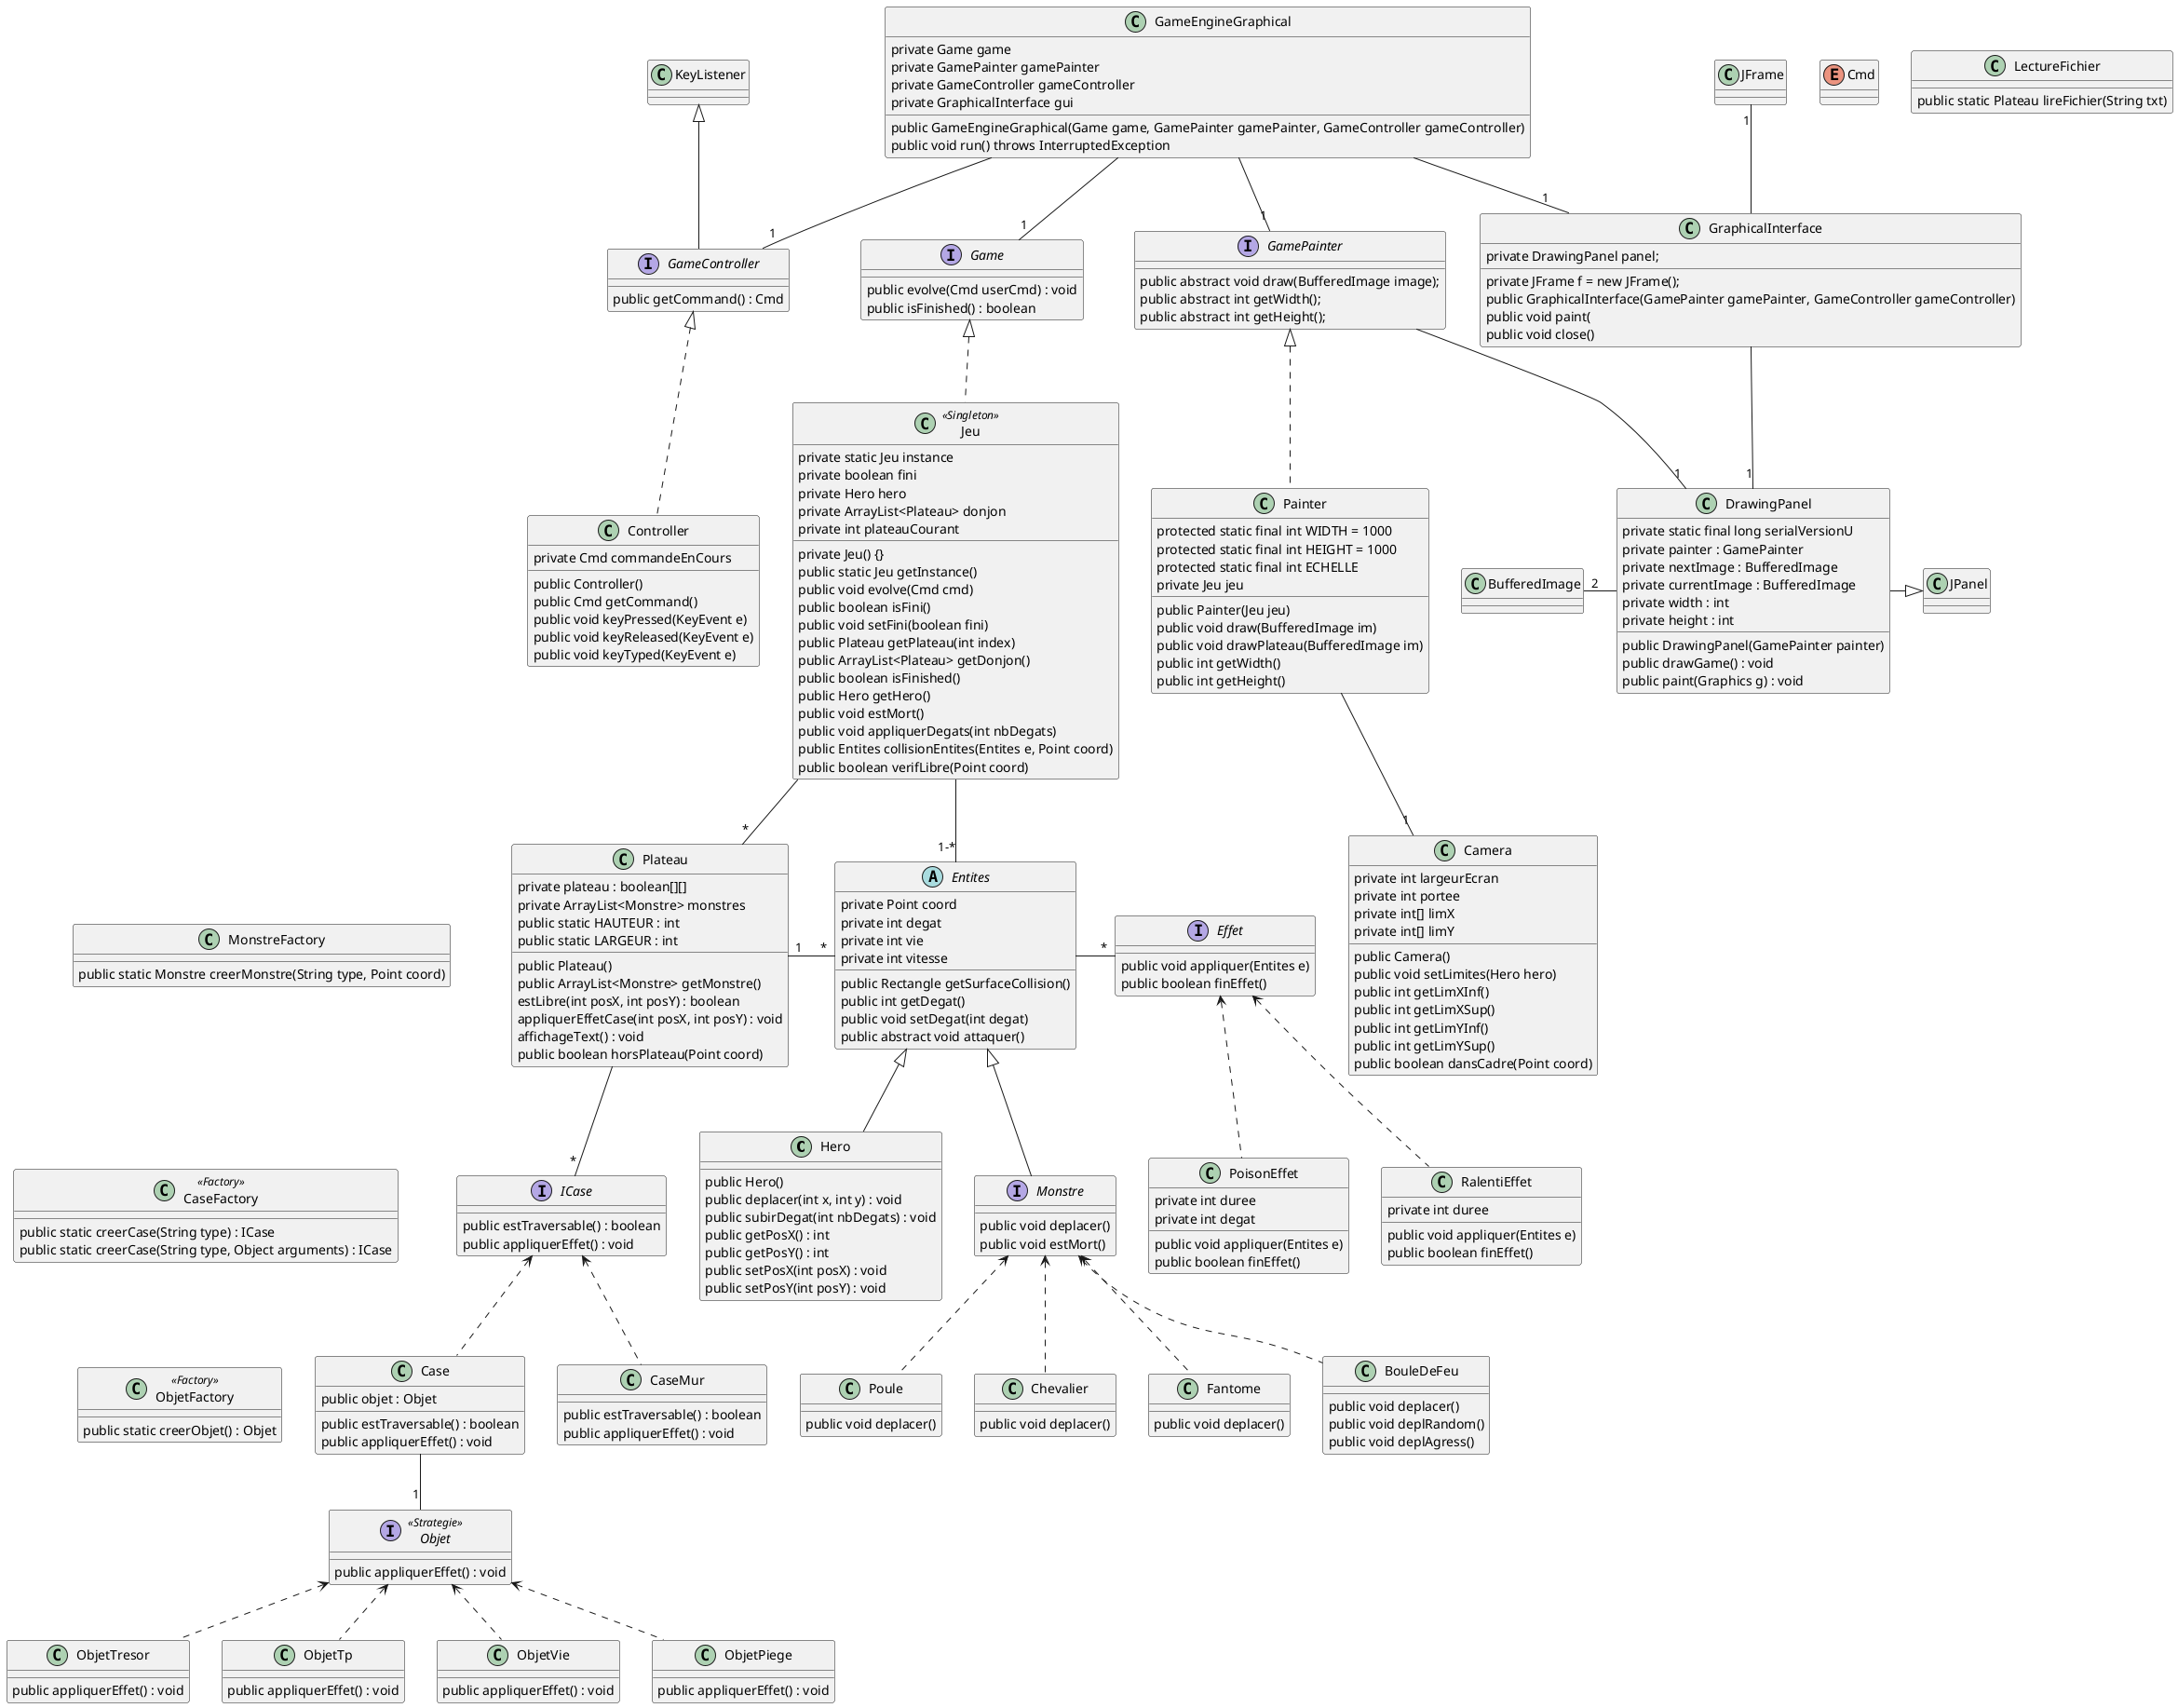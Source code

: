 @startuml
	Class Hero extends Entites {

		public Hero()
		public deplacer(int x, int y) : void
		public subirDegat(int nbDegats) : void
		public getPosX() : int
		public getPosY() : int
        public setPosX(int posX) : void
        public setPosY(int posY) : void
	}

	Abstract Entites {
	    private Point coord
	    private int degat
	    private int vie
	    private int vitesse
	    public Rectangle getSurfaceCollision()
	    public int getDegat()
	    public void setDegat(int degat)
	    public abstract void attaquer()
	}


	Class Chevalier {
	    public void deplacer()
	}

	Class Fantome {
    	public void deplacer()
    }

    interface Effet {
        public void appliquer(Entites e)
        public boolean finEffet()
    }

    class PoisonEffet {
        private int duree
        private int degat
        public void appliquer(Entites e)
        public boolean finEffet()
    }

    class RalentiEffet {
        private int duree
        public void appliquer(Entites e)
        public boolean finEffet()
    }

	Interface Monstre extends Entites{
	    public void deplacer()
	    public void estMort()
	}

	Class Plateau {
        private plateau : boolean[][]
        private ArrayList<Monstre> monstres
        public static HAUTEUR : int
        public static LARGEUR : int

        public Plateau()
        public ArrayList<Monstre> getMonstre()
        estLibre(int posX, int posY) : boolean
        appliquerEffetCase(int posX, int posY) : void
        affichageText() : void
        public boolean horsPlateau(Point coord)

	}

	Class CaseFactory <<Factory>>{
	    public static creerCase(String type) : ICase
	    public static creerCase(String type, Object arguments) : ICase
	}

	Class ObjetFactory <<Factory>>{
	    public static creerObjet() : Objet
	}

	Interface ICase {
	    public estTraversable() : boolean
	    public appliquerEffet() : void
	}

	Interface Objet <<Strategie>>{
	    public appliquerEffet() : void
	}

	Class CaseMur {
	    public estTraversable() : boolean
	    public appliquerEffet() : void
	}

	Class ObjetTresor {
	    public appliquerEffet() : void
	}

	Class ObjetTp {
	    public appliquerEffet() : void
	}

	Class ObjetVie {
    	    public appliquerEffet() : void
    }

	Class Case {
	    public objet : Objet
	    public estTraversable() : boolean
	    public appliquerEffet() : void
	}

    Class DrawingPanel {
        private static final long serialVersionU
        private painter : GamePainter
        private nextImage : BufferedImage
        private currentImage : BufferedImage
        private width : int
        private height : int
        public DrawingPanel(GamePainter painter)
        public drawGame() : void
        public paint(Graphics g) : void
    }

    Interface Game {
        public evolve(Cmd userCmd) : void
        public isFinished() : boolean
    }

    Interface GameController extends KeyListener {
        public getCommand() : Cmd
    }

    Class KeyListener

    Class GameEngineGraphical {
    	private Game game
    	private GamePainter gamePainter
    	private GameController gameController
    	private GraphicalInterface gui
    	public GameEngineGraphical(Game game, GamePainter gamePainter, GameController gameController)
    	public void run() throws InterruptedException

    }

    interface GamePainter {
    	public abstract void draw(BufferedImage image);
    	public abstract int getWidth();
    	public abstract int getHeight();
    }

    class GraphicalInterface  {
    	private DrawingPanel panel;
    	private JFrame f = new JFrame();
    	public GraphicalInterface(GamePainter gamePainter, GameController gameController)
    	public void paint(
    	public void close()
    }

	Class ObjetPiege {
	    public appliquerEffet() : void
	}

	Enum Cmd

	class Controller implements GameController{
    	private Cmd commandeEnCours
    	public Controller()
    	public Cmd getCommand()
    	public void keyPressed(KeyEvent e)
    	public void keyReleased(KeyEvent e)
    	public void keyTyped(KeyEvent e)

    }

    class Painter implements GamePainter {
    	protected static final int WIDTH = 1000
    	protected static final int HEIGHT = 1000
    	protected static final int ECHELLE
    	private Jeu jeu
    	public Painter(Jeu jeu)
    	public void draw(BufferedImage im)
    	public void drawPlateau(BufferedImage im)
    	public int getWidth()
    	public int getHeight()
    }

    class Jeu <<Singleton>> implements Game {

        private static Jeu instance
        private boolean fini
        private Hero hero
        private ArrayList<Plateau> donjon
        private int plateauCourant
        private Jeu() {}
        public static Jeu getInstance()
        public void evolve(Cmd cmd)
        public boolean isFini()
        public void setFini(boolean fini)
        public Plateau getPlateau(int index)
        public ArrayList<Plateau> getDonjon()
        public boolean isFinished()
        public Hero getHero()
        public void estMort()
        public void appliquerDegats(int nbDegats)
        public Entites collisionEntites(Entites e, Point coord)
        public boolean verifLibre(Point coord)
    }

    class LectureFichier {
         public static Plateau lireFichier(String txt)
    }

    class MonstreFactory {
        public static Monstre creerMonstre(String type, Point coord)
    }

    class BouleDeFeu {
        public void deplacer()
        public void deplRandom()
        public void deplAgress()
    }

    class Poule {
        public void deplacer()
    }

    class Camera {
        private int largeurEcran
        private int portee
        private int[] limX
        private int[] limY
        public Camera()
        public void setLimites(Hero hero)
        public int getLimXInf()
        public int getLimXSup()
        public int getLimYInf()
        public int getLimYSup()
        public boolean dansCadre(Point coord)
    }

    GamePainter -- "1" DrawingPanel
    GraphicalInterface -- "1" DrawingPanel
    JFrame "1" -- GraphicalInterface
    GameEngineGraphical -- "1" Game
    GameEngineGraphical -- "1" GamePainter
    GameEngineGraphical -- "1" GameController
    GameEngineGraphical -- "1" GraphicalInterface
    Objet <.. ObjetPiege
    ICase <.. Case
    ICase <.. CaseMur
    Objet <.. ObjetTresor
    Objet <.. ObjetTp
    Objet <.. ObjetVie
    Case -- "1" Objet
    Plateau -- "*" ICase
    Plateau "1" -right- "*" Entites
	Jeu -down- "1-*" Entites
	Jeu -down- "*" Plateau
	CaseFactory -[hidden]- ObjetFactory
	JPanel <|-left- DrawingPanel
	BufferedImage "2" -right- DrawingPanel
	Plateau -[hidden]left- MonstreFactory
    Monstre <.. Chevalier
    Monstre <.. Fantome
    Monstre <.. BouleDeFeu
    Monstre <.. Poule
    MonstreFactory -[hidden]- CaseFactory

    Hero -[hidden]right- Monstre
    Effet <.. PoisonEffet
    Effet <.. RalentiEffet
    Entites -right- "*" Effet
    Painter -- "1" Camera

@enduml
